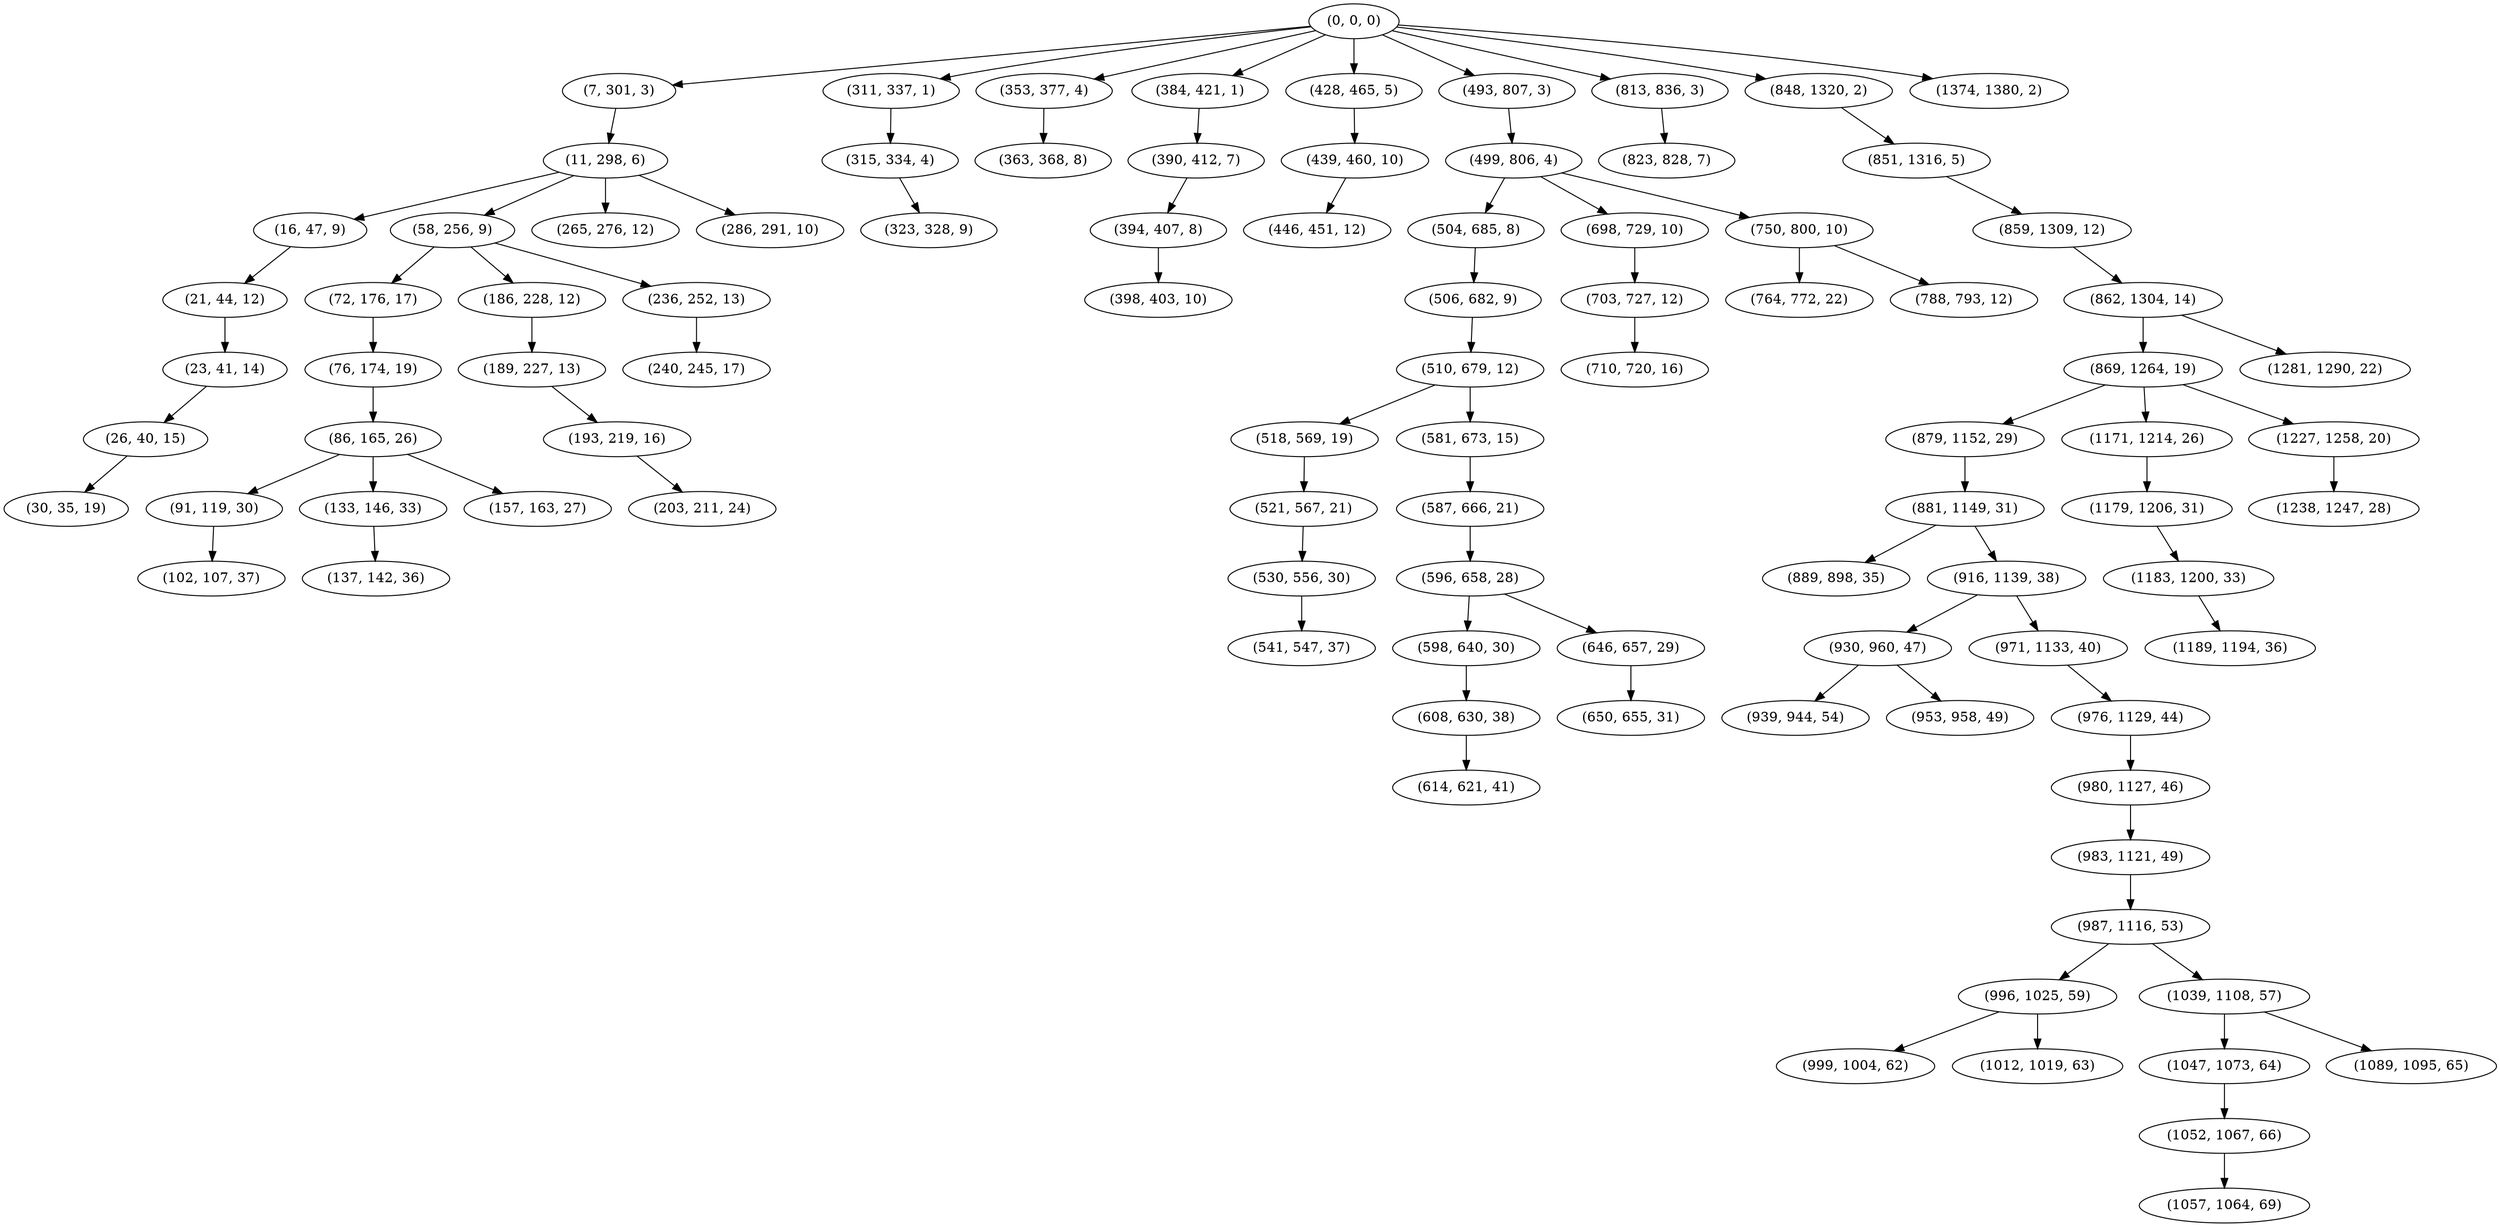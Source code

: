 digraph tree {
    "(0, 0, 0)";
    "(7, 301, 3)";
    "(11, 298, 6)";
    "(16, 47, 9)";
    "(21, 44, 12)";
    "(23, 41, 14)";
    "(26, 40, 15)";
    "(30, 35, 19)";
    "(58, 256, 9)";
    "(72, 176, 17)";
    "(76, 174, 19)";
    "(86, 165, 26)";
    "(91, 119, 30)";
    "(102, 107, 37)";
    "(133, 146, 33)";
    "(137, 142, 36)";
    "(157, 163, 27)";
    "(186, 228, 12)";
    "(189, 227, 13)";
    "(193, 219, 16)";
    "(203, 211, 24)";
    "(236, 252, 13)";
    "(240, 245, 17)";
    "(265, 276, 12)";
    "(286, 291, 10)";
    "(311, 337, 1)";
    "(315, 334, 4)";
    "(323, 328, 9)";
    "(353, 377, 4)";
    "(363, 368, 8)";
    "(384, 421, 1)";
    "(390, 412, 7)";
    "(394, 407, 8)";
    "(398, 403, 10)";
    "(428, 465, 5)";
    "(439, 460, 10)";
    "(446, 451, 12)";
    "(493, 807, 3)";
    "(499, 806, 4)";
    "(504, 685, 8)";
    "(506, 682, 9)";
    "(510, 679, 12)";
    "(518, 569, 19)";
    "(521, 567, 21)";
    "(530, 556, 30)";
    "(541, 547, 37)";
    "(581, 673, 15)";
    "(587, 666, 21)";
    "(596, 658, 28)";
    "(598, 640, 30)";
    "(608, 630, 38)";
    "(614, 621, 41)";
    "(646, 657, 29)";
    "(650, 655, 31)";
    "(698, 729, 10)";
    "(703, 727, 12)";
    "(710, 720, 16)";
    "(750, 800, 10)";
    "(764, 772, 22)";
    "(788, 793, 12)";
    "(813, 836, 3)";
    "(823, 828, 7)";
    "(848, 1320, 2)";
    "(851, 1316, 5)";
    "(859, 1309, 12)";
    "(862, 1304, 14)";
    "(869, 1264, 19)";
    "(879, 1152, 29)";
    "(881, 1149, 31)";
    "(889, 898, 35)";
    "(916, 1139, 38)";
    "(930, 960, 47)";
    "(939, 944, 54)";
    "(953, 958, 49)";
    "(971, 1133, 40)";
    "(976, 1129, 44)";
    "(980, 1127, 46)";
    "(983, 1121, 49)";
    "(987, 1116, 53)";
    "(996, 1025, 59)";
    "(999, 1004, 62)";
    "(1012, 1019, 63)";
    "(1039, 1108, 57)";
    "(1047, 1073, 64)";
    "(1052, 1067, 66)";
    "(1057, 1064, 69)";
    "(1089, 1095, 65)";
    "(1171, 1214, 26)";
    "(1179, 1206, 31)";
    "(1183, 1200, 33)";
    "(1189, 1194, 36)";
    "(1227, 1258, 20)";
    "(1238, 1247, 28)";
    "(1281, 1290, 22)";
    "(1374, 1380, 2)";
    "(0, 0, 0)" -> "(7, 301, 3)";
    "(0, 0, 0)" -> "(311, 337, 1)";
    "(0, 0, 0)" -> "(353, 377, 4)";
    "(0, 0, 0)" -> "(384, 421, 1)";
    "(0, 0, 0)" -> "(428, 465, 5)";
    "(0, 0, 0)" -> "(493, 807, 3)";
    "(0, 0, 0)" -> "(813, 836, 3)";
    "(0, 0, 0)" -> "(848, 1320, 2)";
    "(0, 0, 0)" -> "(1374, 1380, 2)";
    "(7, 301, 3)" -> "(11, 298, 6)";
    "(11, 298, 6)" -> "(16, 47, 9)";
    "(11, 298, 6)" -> "(58, 256, 9)";
    "(11, 298, 6)" -> "(265, 276, 12)";
    "(11, 298, 6)" -> "(286, 291, 10)";
    "(16, 47, 9)" -> "(21, 44, 12)";
    "(21, 44, 12)" -> "(23, 41, 14)";
    "(23, 41, 14)" -> "(26, 40, 15)";
    "(26, 40, 15)" -> "(30, 35, 19)";
    "(58, 256, 9)" -> "(72, 176, 17)";
    "(58, 256, 9)" -> "(186, 228, 12)";
    "(58, 256, 9)" -> "(236, 252, 13)";
    "(72, 176, 17)" -> "(76, 174, 19)";
    "(76, 174, 19)" -> "(86, 165, 26)";
    "(86, 165, 26)" -> "(91, 119, 30)";
    "(86, 165, 26)" -> "(133, 146, 33)";
    "(86, 165, 26)" -> "(157, 163, 27)";
    "(91, 119, 30)" -> "(102, 107, 37)";
    "(133, 146, 33)" -> "(137, 142, 36)";
    "(186, 228, 12)" -> "(189, 227, 13)";
    "(189, 227, 13)" -> "(193, 219, 16)";
    "(193, 219, 16)" -> "(203, 211, 24)";
    "(236, 252, 13)" -> "(240, 245, 17)";
    "(311, 337, 1)" -> "(315, 334, 4)";
    "(315, 334, 4)" -> "(323, 328, 9)";
    "(353, 377, 4)" -> "(363, 368, 8)";
    "(384, 421, 1)" -> "(390, 412, 7)";
    "(390, 412, 7)" -> "(394, 407, 8)";
    "(394, 407, 8)" -> "(398, 403, 10)";
    "(428, 465, 5)" -> "(439, 460, 10)";
    "(439, 460, 10)" -> "(446, 451, 12)";
    "(493, 807, 3)" -> "(499, 806, 4)";
    "(499, 806, 4)" -> "(504, 685, 8)";
    "(499, 806, 4)" -> "(698, 729, 10)";
    "(499, 806, 4)" -> "(750, 800, 10)";
    "(504, 685, 8)" -> "(506, 682, 9)";
    "(506, 682, 9)" -> "(510, 679, 12)";
    "(510, 679, 12)" -> "(518, 569, 19)";
    "(510, 679, 12)" -> "(581, 673, 15)";
    "(518, 569, 19)" -> "(521, 567, 21)";
    "(521, 567, 21)" -> "(530, 556, 30)";
    "(530, 556, 30)" -> "(541, 547, 37)";
    "(581, 673, 15)" -> "(587, 666, 21)";
    "(587, 666, 21)" -> "(596, 658, 28)";
    "(596, 658, 28)" -> "(598, 640, 30)";
    "(596, 658, 28)" -> "(646, 657, 29)";
    "(598, 640, 30)" -> "(608, 630, 38)";
    "(608, 630, 38)" -> "(614, 621, 41)";
    "(646, 657, 29)" -> "(650, 655, 31)";
    "(698, 729, 10)" -> "(703, 727, 12)";
    "(703, 727, 12)" -> "(710, 720, 16)";
    "(750, 800, 10)" -> "(764, 772, 22)";
    "(750, 800, 10)" -> "(788, 793, 12)";
    "(813, 836, 3)" -> "(823, 828, 7)";
    "(848, 1320, 2)" -> "(851, 1316, 5)";
    "(851, 1316, 5)" -> "(859, 1309, 12)";
    "(859, 1309, 12)" -> "(862, 1304, 14)";
    "(862, 1304, 14)" -> "(869, 1264, 19)";
    "(862, 1304, 14)" -> "(1281, 1290, 22)";
    "(869, 1264, 19)" -> "(879, 1152, 29)";
    "(869, 1264, 19)" -> "(1171, 1214, 26)";
    "(869, 1264, 19)" -> "(1227, 1258, 20)";
    "(879, 1152, 29)" -> "(881, 1149, 31)";
    "(881, 1149, 31)" -> "(889, 898, 35)";
    "(881, 1149, 31)" -> "(916, 1139, 38)";
    "(916, 1139, 38)" -> "(930, 960, 47)";
    "(916, 1139, 38)" -> "(971, 1133, 40)";
    "(930, 960, 47)" -> "(939, 944, 54)";
    "(930, 960, 47)" -> "(953, 958, 49)";
    "(971, 1133, 40)" -> "(976, 1129, 44)";
    "(976, 1129, 44)" -> "(980, 1127, 46)";
    "(980, 1127, 46)" -> "(983, 1121, 49)";
    "(983, 1121, 49)" -> "(987, 1116, 53)";
    "(987, 1116, 53)" -> "(996, 1025, 59)";
    "(987, 1116, 53)" -> "(1039, 1108, 57)";
    "(996, 1025, 59)" -> "(999, 1004, 62)";
    "(996, 1025, 59)" -> "(1012, 1019, 63)";
    "(1039, 1108, 57)" -> "(1047, 1073, 64)";
    "(1039, 1108, 57)" -> "(1089, 1095, 65)";
    "(1047, 1073, 64)" -> "(1052, 1067, 66)";
    "(1052, 1067, 66)" -> "(1057, 1064, 69)";
    "(1171, 1214, 26)" -> "(1179, 1206, 31)";
    "(1179, 1206, 31)" -> "(1183, 1200, 33)";
    "(1183, 1200, 33)" -> "(1189, 1194, 36)";
    "(1227, 1258, 20)" -> "(1238, 1247, 28)";
}
